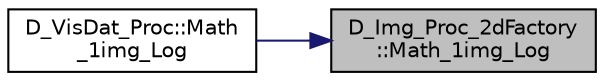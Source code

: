 digraph "D_Img_Proc_2dFactory::Math_1img_Log"
{
 // LATEX_PDF_SIZE
  edge [fontname="Helvetica",fontsize="10",labelfontname="Helvetica",labelfontsize="10"];
  node [fontname="Helvetica",fontsize="10",shape=record];
  rankdir="RL";
  Node1 [label="D_Img_Proc_2dFactory\l::Math_1img_Log",height=0.2,width=0.4,color="black", fillcolor="grey75", style="filled", fontcolor="black",tooltip=" "];
  Node1 -> Node2 [dir="back",color="midnightblue",fontsize="10",style="solid",fontname="Helvetica"];
  Node2 [label="D_VisDat_Proc::Math\l_1img_Log",height=0.2,width=0.4,color="black", fillcolor="white", style="filled",URL="$class_d___vis_dat___proc.html#a85c6641fb72b5ea7cda813e40bc23cca",tooltip=" "];
}
